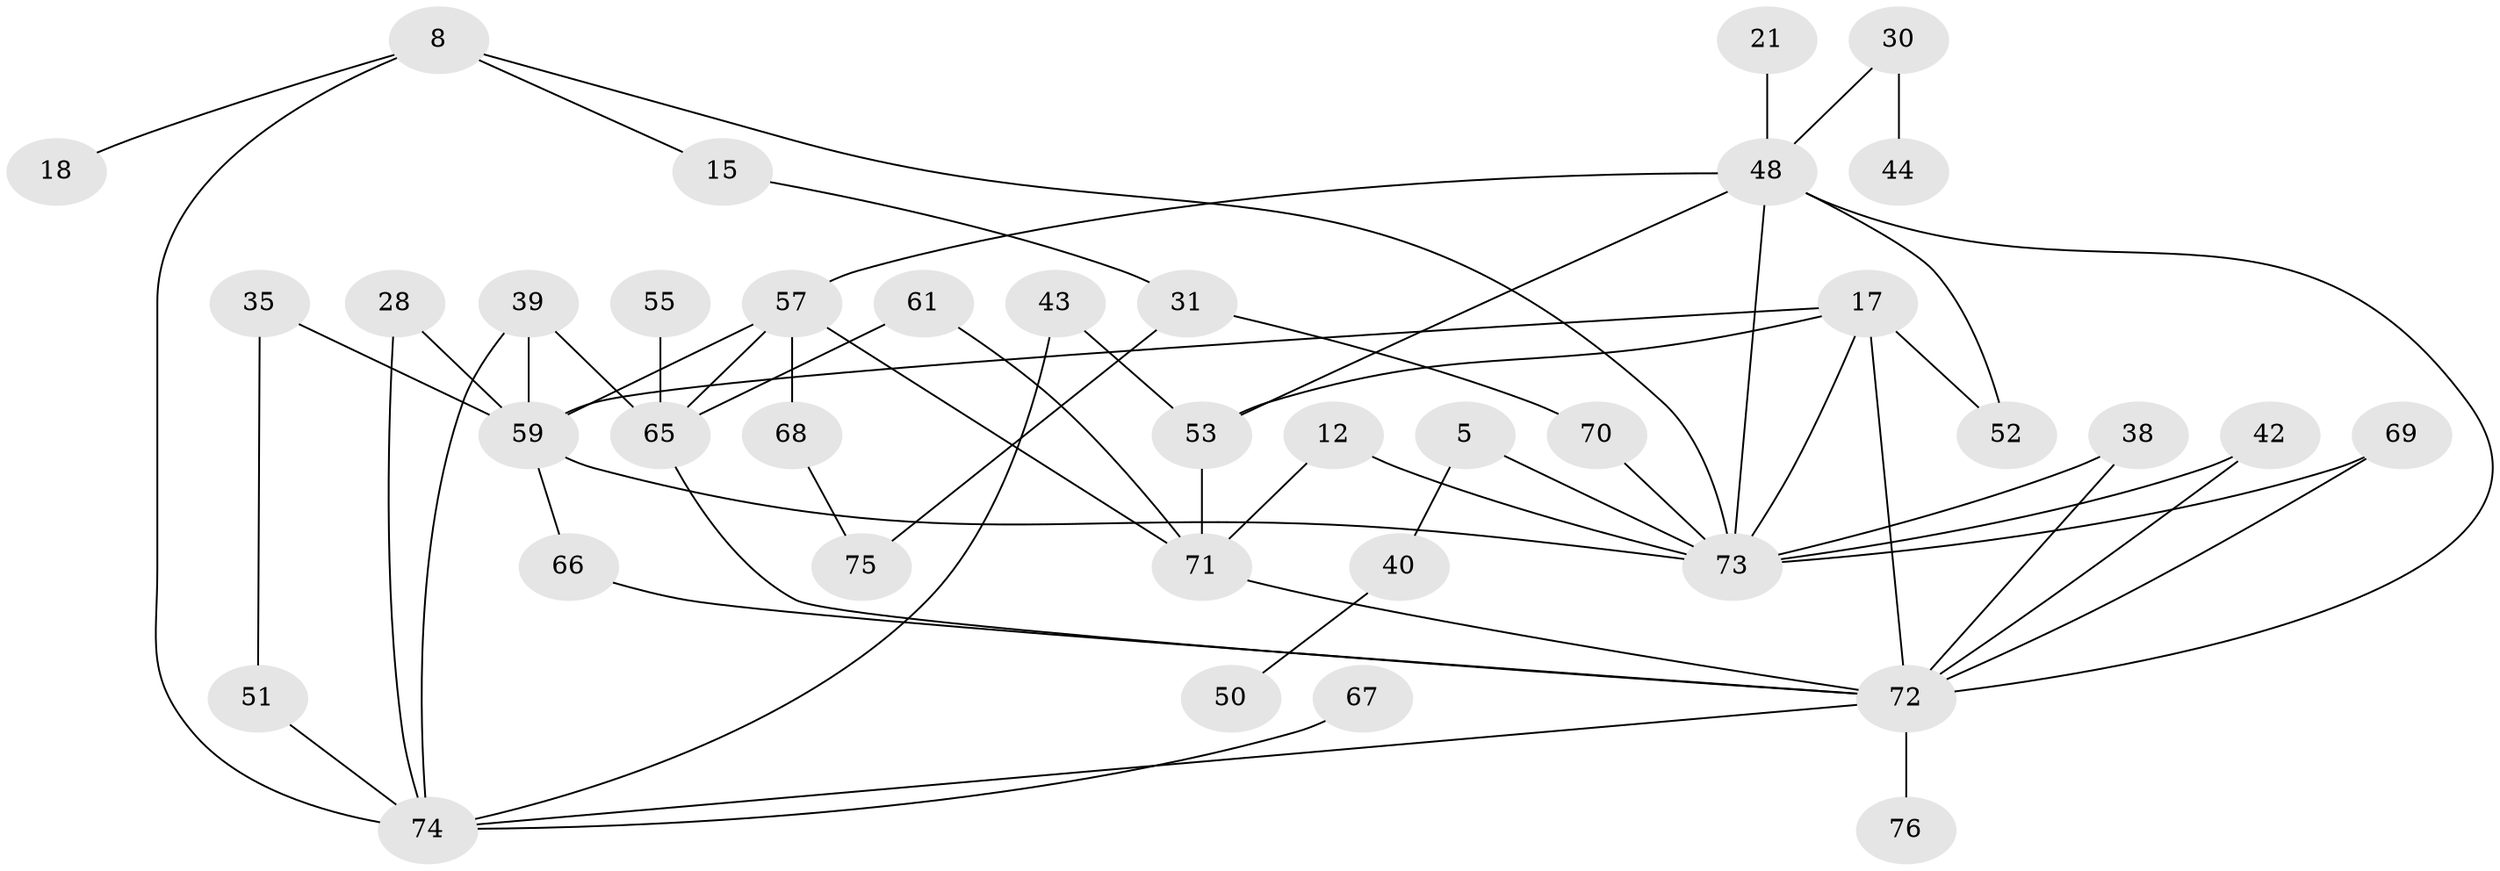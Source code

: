 // original degree distribution, {8: 0.013157894736842105, 5: 0.09210526315789473, 7: 0.013157894736842105, 2: 0.3815789473684211, 3: 0.23684210526315788, 4: 0.13157894736842105, 1: 0.13157894736842105}
// Generated by graph-tools (version 1.1) at 2025/40/03/09/25 04:40:54]
// undirected, 38 vertices, 59 edges
graph export_dot {
graph [start="1"]
  node [color=gray90,style=filled];
  5;
  8;
  12;
  15;
  17 [super="+4+14"];
  18;
  21;
  28;
  30;
  31;
  35;
  38;
  39;
  40;
  42;
  43;
  44;
  48 [super="+20"];
  50;
  51;
  52 [super="+36"];
  53 [super="+19+33+46"];
  55;
  57 [super="+49"];
  59 [super="+58+27"];
  61;
  65 [super="+41"];
  66;
  67;
  68;
  69 [super="+60"];
  70;
  71 [super="+34"];
  72 [super="+54+64"];
  73 [super="+2+13"];
  74 [super="+62+63+45"];
  75 [super="+56"];
  76;
  5 -- 40;
  5 -- 73;
  8 -- 15;
  8 -- 18;
  8 -- 73;
  8 -- 74;
  12 -- 73 [weight=2];
  12 -- 71;
  15 -- 31;
  17 -- 53 [weight=2];
  17 -- 73;
  17 -- 72 [weight=2];
  17 -- 52;
  17 -- 59;
  21 -- 48;
  28 -- 59;
  28 -- 74;
  30 -- 44;
  30 -- 48;
  31 -- 70;
  31 -- 75 [weight=2];
  35 -- 51;
  35 -- 59;
  38 -- 73;
  38 -- 72;
  39 -- 65 [weight=2];
  39 -- 74;
  39 -- 59 [weight=2];
  40 -- 50;
  42 -- 73;
  42 -- 72;
  43 -- 53;
  43 -- 74;
  48 -- 53 [weight=2];
  48 -- 72 [weight=2];
  48 -- 73 [weight=2];
  48 -- 52;
  48 -- 57;
  51 -- 74;
  53 -- 71;
  55 -- 65;
  57 -- 65;
  57 -- 68;
  57 -- 71;
  57 -- 59;
  59 -- 73;
  59 -- 66;
  61 -- 65;
  61 -- 71;
  65 -- 72;
  66 -- 72;
  67 -- 74;
  68 -- 75;
  69 -- 72;
  69 -- 73;
  70 -- 73;
  71 -- 72;
  72 -- 76;
  72 -- 74;
}
